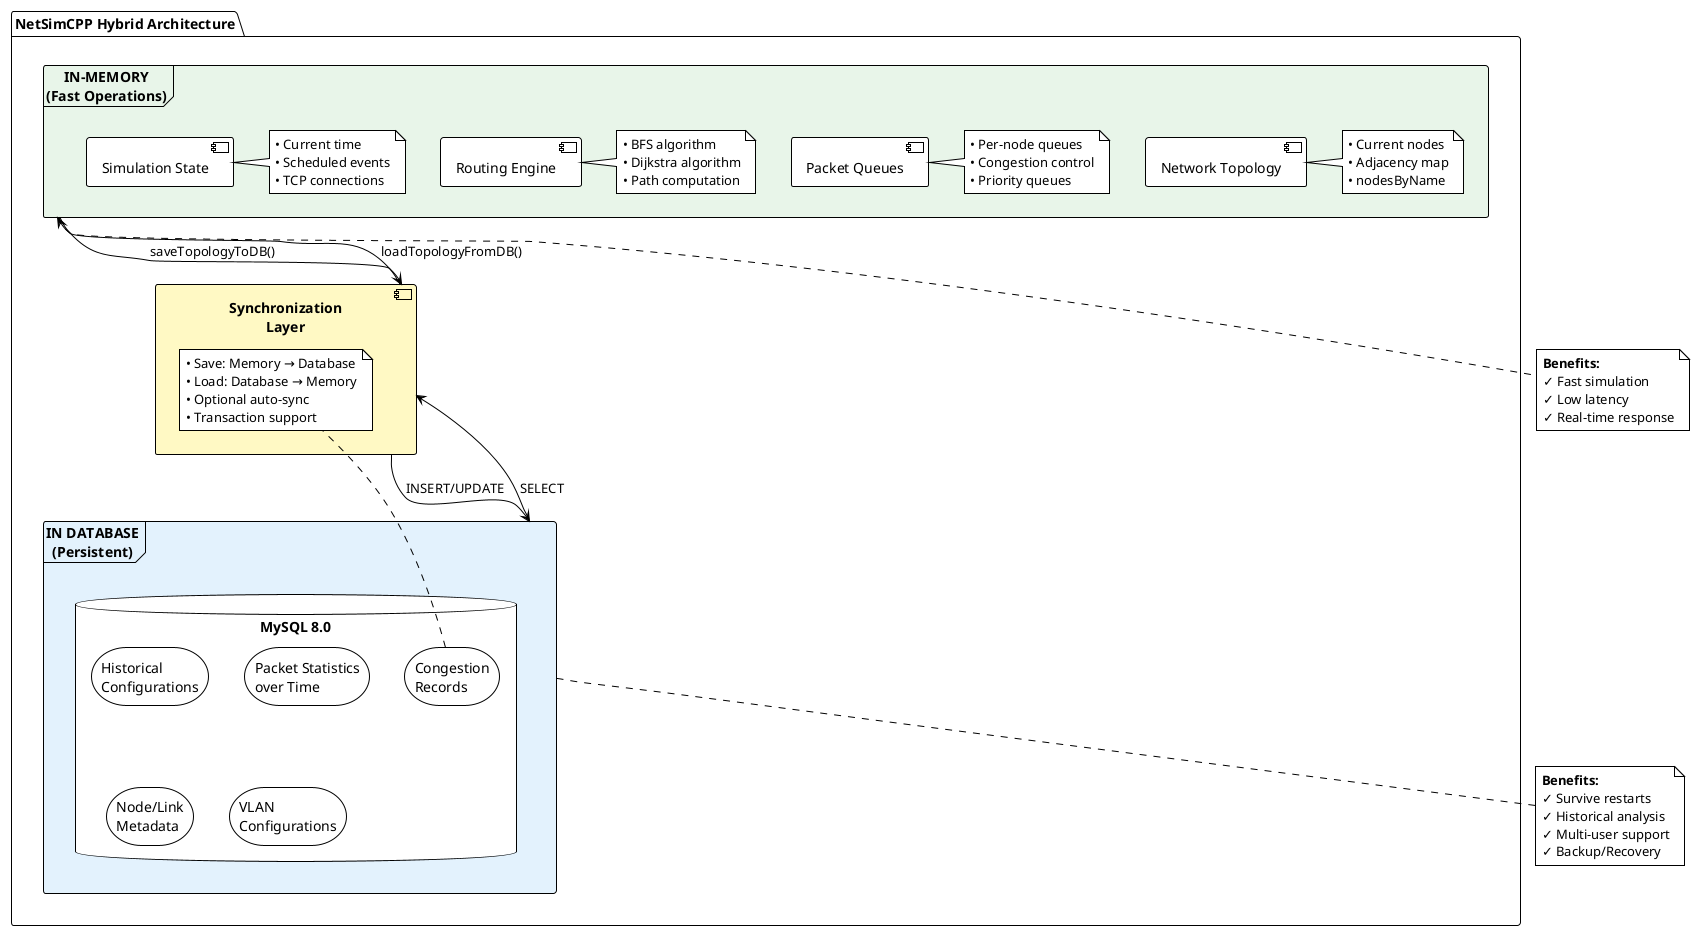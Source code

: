 @startuml hybrid_architecture
!theme plain

package "NetSimCPP Hybrid Architecture" {
  
  frame "IN-MEMORY\n(Fast Operations)" as memory #E8F5E9 {
    component "Network Topology" as topo
    note right of topo
      • Current nodes
      • Adjacency map
      • nodesByName
    end note
    
    component "Packet Queues" as queues
    note right of queues
      • Per-node queues
      • Congestion control
      • Priority queues
    end note
    
    component "Routing Engine" as routing
    note right of routing
      • BFS algorithm
      • Dijkstra algorithm
      • Path computation
    end note
    
    component "Simulation State" as state
    note right of state
      • Current time
      • Scheduled events
      • TCP connections
    end note
  }
  
  frame "IN DATABASE\n(Persistent)" as db #E3F2FD {
    database "MySQL 8.0" as mysql {
      storage "Historical\nConfigurations" as history
      storage "Packet Statistics\nover Time" as stats
      storage "Node/Link\nMetadata" as metadata
      storage "VLAN\nConfigurations" as vlans
      storage "Congestion\nRecords" as congestion
    }
  }
  
  component "Synchronization\nLayer" as sync #FFF9C4 {
    note right
      • Save: Memory → Database
      • Load: Database → Memory
      • Optional auto-sync
      • Transaction support
    end note
  }
}

' Connections
memory -down-> sync : saveTopologyToDB()
sync -down-> db : INSERT/UPDATE
db -up-> sync : SELECT
sync -up-> memory : loadTopologyFromDB()

note bottom of memory
  **Benefits:**
  ✓ Fast simulation
  ✓ Low latency
  ✓ Real-time response
end note

note bottom of db
  **Benefits:**
  ✓ Survive restarts
  ✓ Historical analysis
  ✓ Multi-user support
  ✓ Backup/Recovery
end note

@enduml
